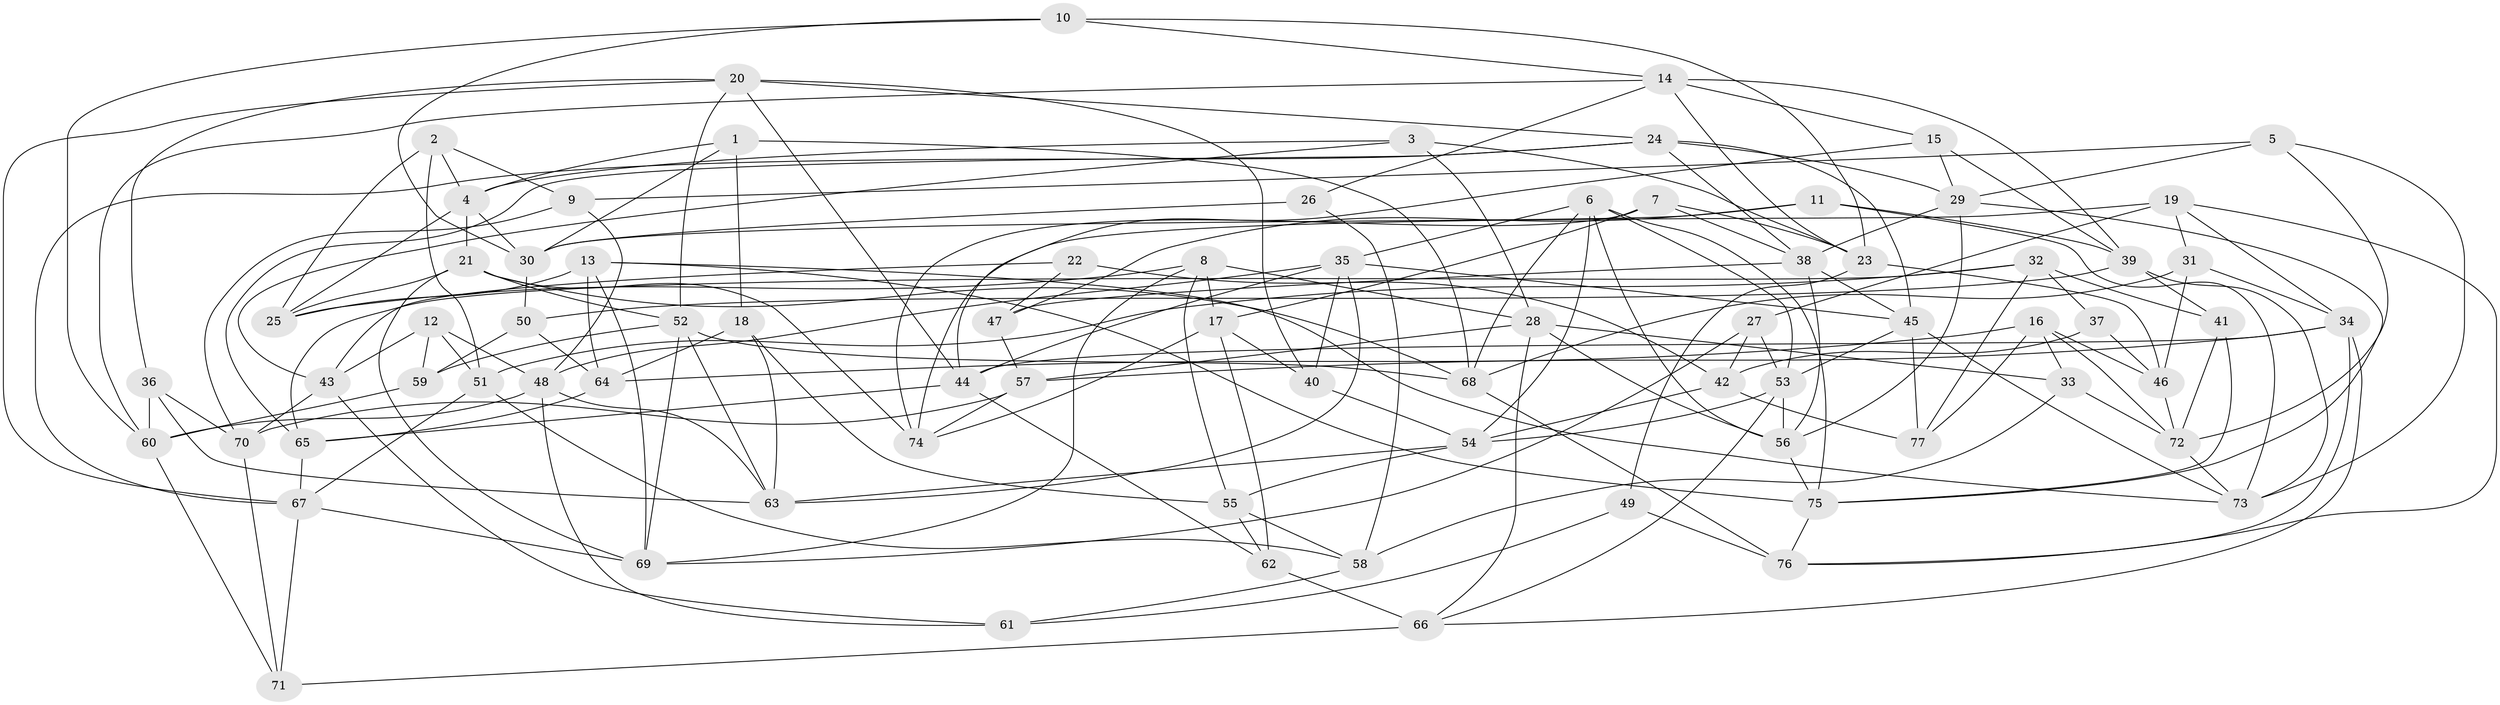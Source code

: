 // original degree distribution, {4: 1.0}
// Generated by graph-tools (version 1.1) at 2025/38/03/04/25 23:38:05]
// undirected, 77 vertices, 191 edges
graph export_dot {
  node [color=gray90,style=filled];
  1;
  2;
  3;
  4;
  5;
  6;
  7;
  8;
  9;
  10;
  11;
  12;
  13;
  14;
  15;
  16;
  17;
  18;
  19;
  20;
  21;
  22;
  23;
  24;
  25;
  26;
  27;
  28;
  29;
  30;
  31;
  32;
  33;
  34;
  35;
  36;
  37;
  38;
  39;
  40;
  41;
  42;
  43;
  44;
  45;
  46;
  47;
  48;
  49;
  50;
  51;
  52;
  53;
  54;
  55;
  56;
  57;
  58;
  59;
  60;
  61;
  62;
  63;
  64;
  65;
  66;
  67;
  68;
  69;
  70;
  71;
  72;
  73;
  74;
  75;
  76;
  77;
  1 -- 4 [weight=1.0];
  1 -- 18 [weight=1.0];
  1 -- 30 [weight=1.0];
  1 -- 68 [weight=1.0];
  2 -- 4 [weight=1.0];
  2 -- 9 [weight=1.0];
  2 -- 25 [weight=1.0];
  2 -- 51 [weight=1.0];
  3 -- 4 [weight=1.0];
  3 -- 23 [weight=1.0];
  3 -- 28 [weight=1.0];
  3 -- 43 [weight=1.0];
  4 -- 21 [weight=1.0];
  4 -- 25 [weight=1.0];
  4 -- 30 [weight=1.0];
  5 -- 9 [weight=1.0];
  5 -- 29 [weight=1.0];
  5 -- 72 [weight=1.0];
  5 -- 73 [weight=1.0];
  6 -- 35 [weight=1.0];
  6 -- 53 [weight=1.0];
  6 -- 54 [weight=1.0];
  6 -- 56 [weight=1.0];
  6 -- 68 [weight=1.0];
  6 -- 75 [weight=1.0];
  7 -- 17 [weight=1.0];
  7 -- 23 [weight=1.0];
  7 -- 38 [weight=1.0];
  7 -- 74 [weight=1.0];
  8 -- 17 [weight=2.0];
  8 -- 25 [weight=1.0];
  8 -- 28 [weight=1.0];
  8 -- 55 [weight=1.0];
  8 -- 69 [weight=1.0];
  9 -- 48 [weight=1.0];
  9 -- 70 [weight=1.0];
  10 -- 14 [weight=1.0];
  10 -- 23 [weight=1.0];
  10 -- 30 [weight=1.0];
  10 -- 60 [weight=1.0];
  11 -- 30 [weight=1.0];
  11 -- 39 [weight=1.0];
  11 -- 47 [weight=1.0];
  11 -- 73 [weight=1.0];
  12 -- 43 [weight=2.0];
  12 -- 48 [weight=1.0];
  12 -- 51 [weight=2.0];
  12 -- 59 [weight=1.0];
  13 -- 25 [weight=2.0];
  13 -- 64 [weight=1.0];
  13 -- 69 [weight=1.0];
  13 -- 73 [weight=1.0];
  13 -- 75 [weight=1.0];
  14 -- 15 [weight=1.0];
  14 -- 23 [weight=1.0];
  14 -- 26 [weight=1.0];
  14 -- 39 [weight=1.0];
  14 -- 60 [weight=1.0];
  15 -- 29 [weight=1.0];
  15 -- 39 [weight=1.0];
  15 -- 44 [weight=1.0];
  16 -- 33 [weight=1.0];
  16 -- 46 [weight=1.0];
  16 -- 64 [weight=2.0];
  16 -- 72 [weight=1.0];
  16 -- 77 [weight=1.0];
  17 -- 40 [weight=1.0];
  17 -- 62 [weight=1.0];
  17 -- 74 [weight=1.0];
  18 -- 55 [weight=1.0];
  18 -- 63 [weight=1.0];
  18 -- 64 [weight=1.0];
  19 -- 27 [weight=1.0];
  19 -- 31 [weight=1.0];
  19 -- 34 [weight=1.0];
  19 -- 74 [weight=2.0];
  19 -- 76 [weight=1.0];
  20 -- 24 [weight=1.0];
  20 -- 36 [weight=1.0];
  20 -- 40 [weight=1.0];
  20 -- 44 [weight=1.0];
  20 -- 52 [weight=1.0];
  20 -- 67 [weight=1.0];
  21 -- 25 [weight=1.0];
  21 -- 52 [weight=1.0];
  21 -- 68 [weight=1.0];
  21 -- 69 [weight=1.0];
  21 -- 74 [weight=1.0];
  22 -- 42 [weight=2.0];
  22 -- 43 [weight=1.0];
  22 -- 47 [weight=1.0];
  23 -- 46 [weight=1.0];
  23 -- 49 [weight=1.0];
  24 -- 29 [weight=1.0];
  24 -- 38 [weight=1.0];
  24 -- 45 [weight=1.0];
  24 -- 65 [weight=1.0];
  24 -- 67 [weight=1.0];
  26 -- 30 [weight=1.0];
  26 -- 58 [weight=2.0];
  27 -- 42 [weight=1.0];
  27 -- 53 [weight=1.0];
  27 -- 69 [weight=1.0];
  28 -- 33 [weight=1.0];
  28 -- 56 [weight=1.0];
  28 -- 57 [weight=1.0];
  28 -- 66 [weight=1.0];
  29 -- 38 [weight=1.0];
  29 -- 56 [weight=1.0];
  29 -- 75 [weight=1.0];
  30 -- 50 [weight=1.0];
  31 -- 34 [weight=1.0];
  31 -- 46 [weight=1.0];
  31 -- 68 [weight=1.0];
  32 -- 37 [weight=1.0];
  32 -- 41 [weight=1.0];
  32 -- 51 [weight=1.0];
  32 -- 65 [weight=2.0];
  32 -- 77 [weight=1.0];
  33 -- 58 [weight=1.0];
  33 -- 72 [weight=1.0];
  34 -- 44 [weight=1.0];
  34 -- 57 [weight=1.0];
  34 -- 66 [weight=1.0];
  34 -- 76 [weight=1.0];
  35 -- 40 [weight=1.0];
  35 -- 44 [weight=1.0];
  35 -- 45 [weight=1.0];
  35 -- 48 [weight=1.0];
  35 -- 63 [weight=1.0];
  36 -- 60 [weight=1.0];
  36 -- 63 [weight=1.0];
  36 -- 70 [weight=1.0];
  37 -- 42 [weight=1.0];
  37 -- 46 [weight=2.0];
  38 -- 45 [weight=1.0];
  38 -- 47 [weight=1.0];
  38 -- 56 [weight=1.0];
  39 -- 41 [weight=1.0];
  39 -- 50 [weight=1.0];
  39 -- 73 [weight=1.0];
  40 -- 54 [weight=1.0];
  41 -- 72 [weight=1.0];
  41 -- 75 [weight=1.0];
  42 -- 54 [weight=1.0];
  42 -- 77 [weight=1.0];
  43 -- 61 [weight=1.0];
  43 -- 70 [weight=1.0];
  44 -- 62 [weight=1.0];
  44 -- 65 [weight=1.0];
  45 -- 53 [weight=1.0];
  45 -- 73 [weight=1.0];
  45 -- 77 [weight=1.0];
  46 -- 72 [weight=1.0];
  47 -- 57 [weight=1.0];
  48 -- 60 [weight=1.0];
  48 -- 61 [weight=1.0];
  48 -- 63 [weight=1.0];
  49 -- 61 [weight=1.0];
  49 -- 76 [weight=2.0];
  50 -- 59 [weight=1.0];
  50 -- 64 [weight=1.0];
  51 -- 58 [weight=1.0];
  51 -- 67 [weight=1.0];
  52 -- 59 [weight=1.0];
  52 -- 63 [weight=1.0];
  52 -- 68 [weight=1.0];
  52 -- 69 [weight=1.0];
  53 -- 54 [weight=1.0];
  53 -- 56 [weight=1.0];
  53 -- 66 [weight=1.0];
  54 -- 55 [weight=1.0];
  54 -- 63 [weight=1.0];
  55 -- 58 [weight=1.0];
  55 -- 62 [weight=2.0];
  56 -- 75 [weight=1.0];
  57 -- 70 [weight=2.0];
  57 -- 74 [weight=1.0];
  58 -- 61 [weight=1.0];
  59 -- 60 [weight=1.0];
  60 -- 71 [weight=1.0];
  62 -- 66 [weight=2.0];
  64 -- 65 [weight=1.0];
  65 -- 67 [weight=1.0];
  66 -- 71 [weight=1.0];
  67 -- 69 [weight=1.0];
  67 -- 71 [weight=1.0];
  68 -- 76 [weight=1.0];
  70 -- 71 [weight=1.0];
  72 -- 73 [weight=1.0];
  75 -- 76 [weight=1.0];
}
